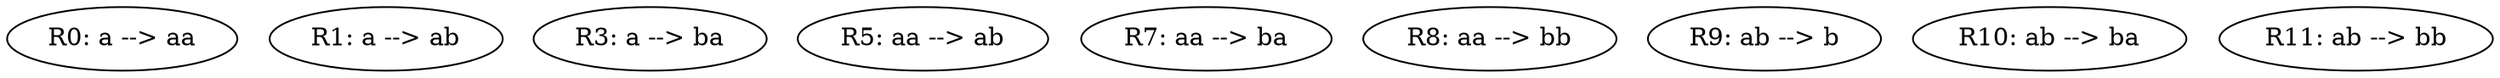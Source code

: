 digraph finite_state_machine {
	rankdir=TB;
	node [shape = ellipse];
	"R0: a --> aa"
	"R1: a --> ab"
	"R3: a --> ba"
	"R5: aa --> ab"
	"R7: aa --> ba"
	"R8: aa --> bb"
	"R9: ab --> b"
	"R10: ab --> ba"
	"R11: ab --> bb"
}